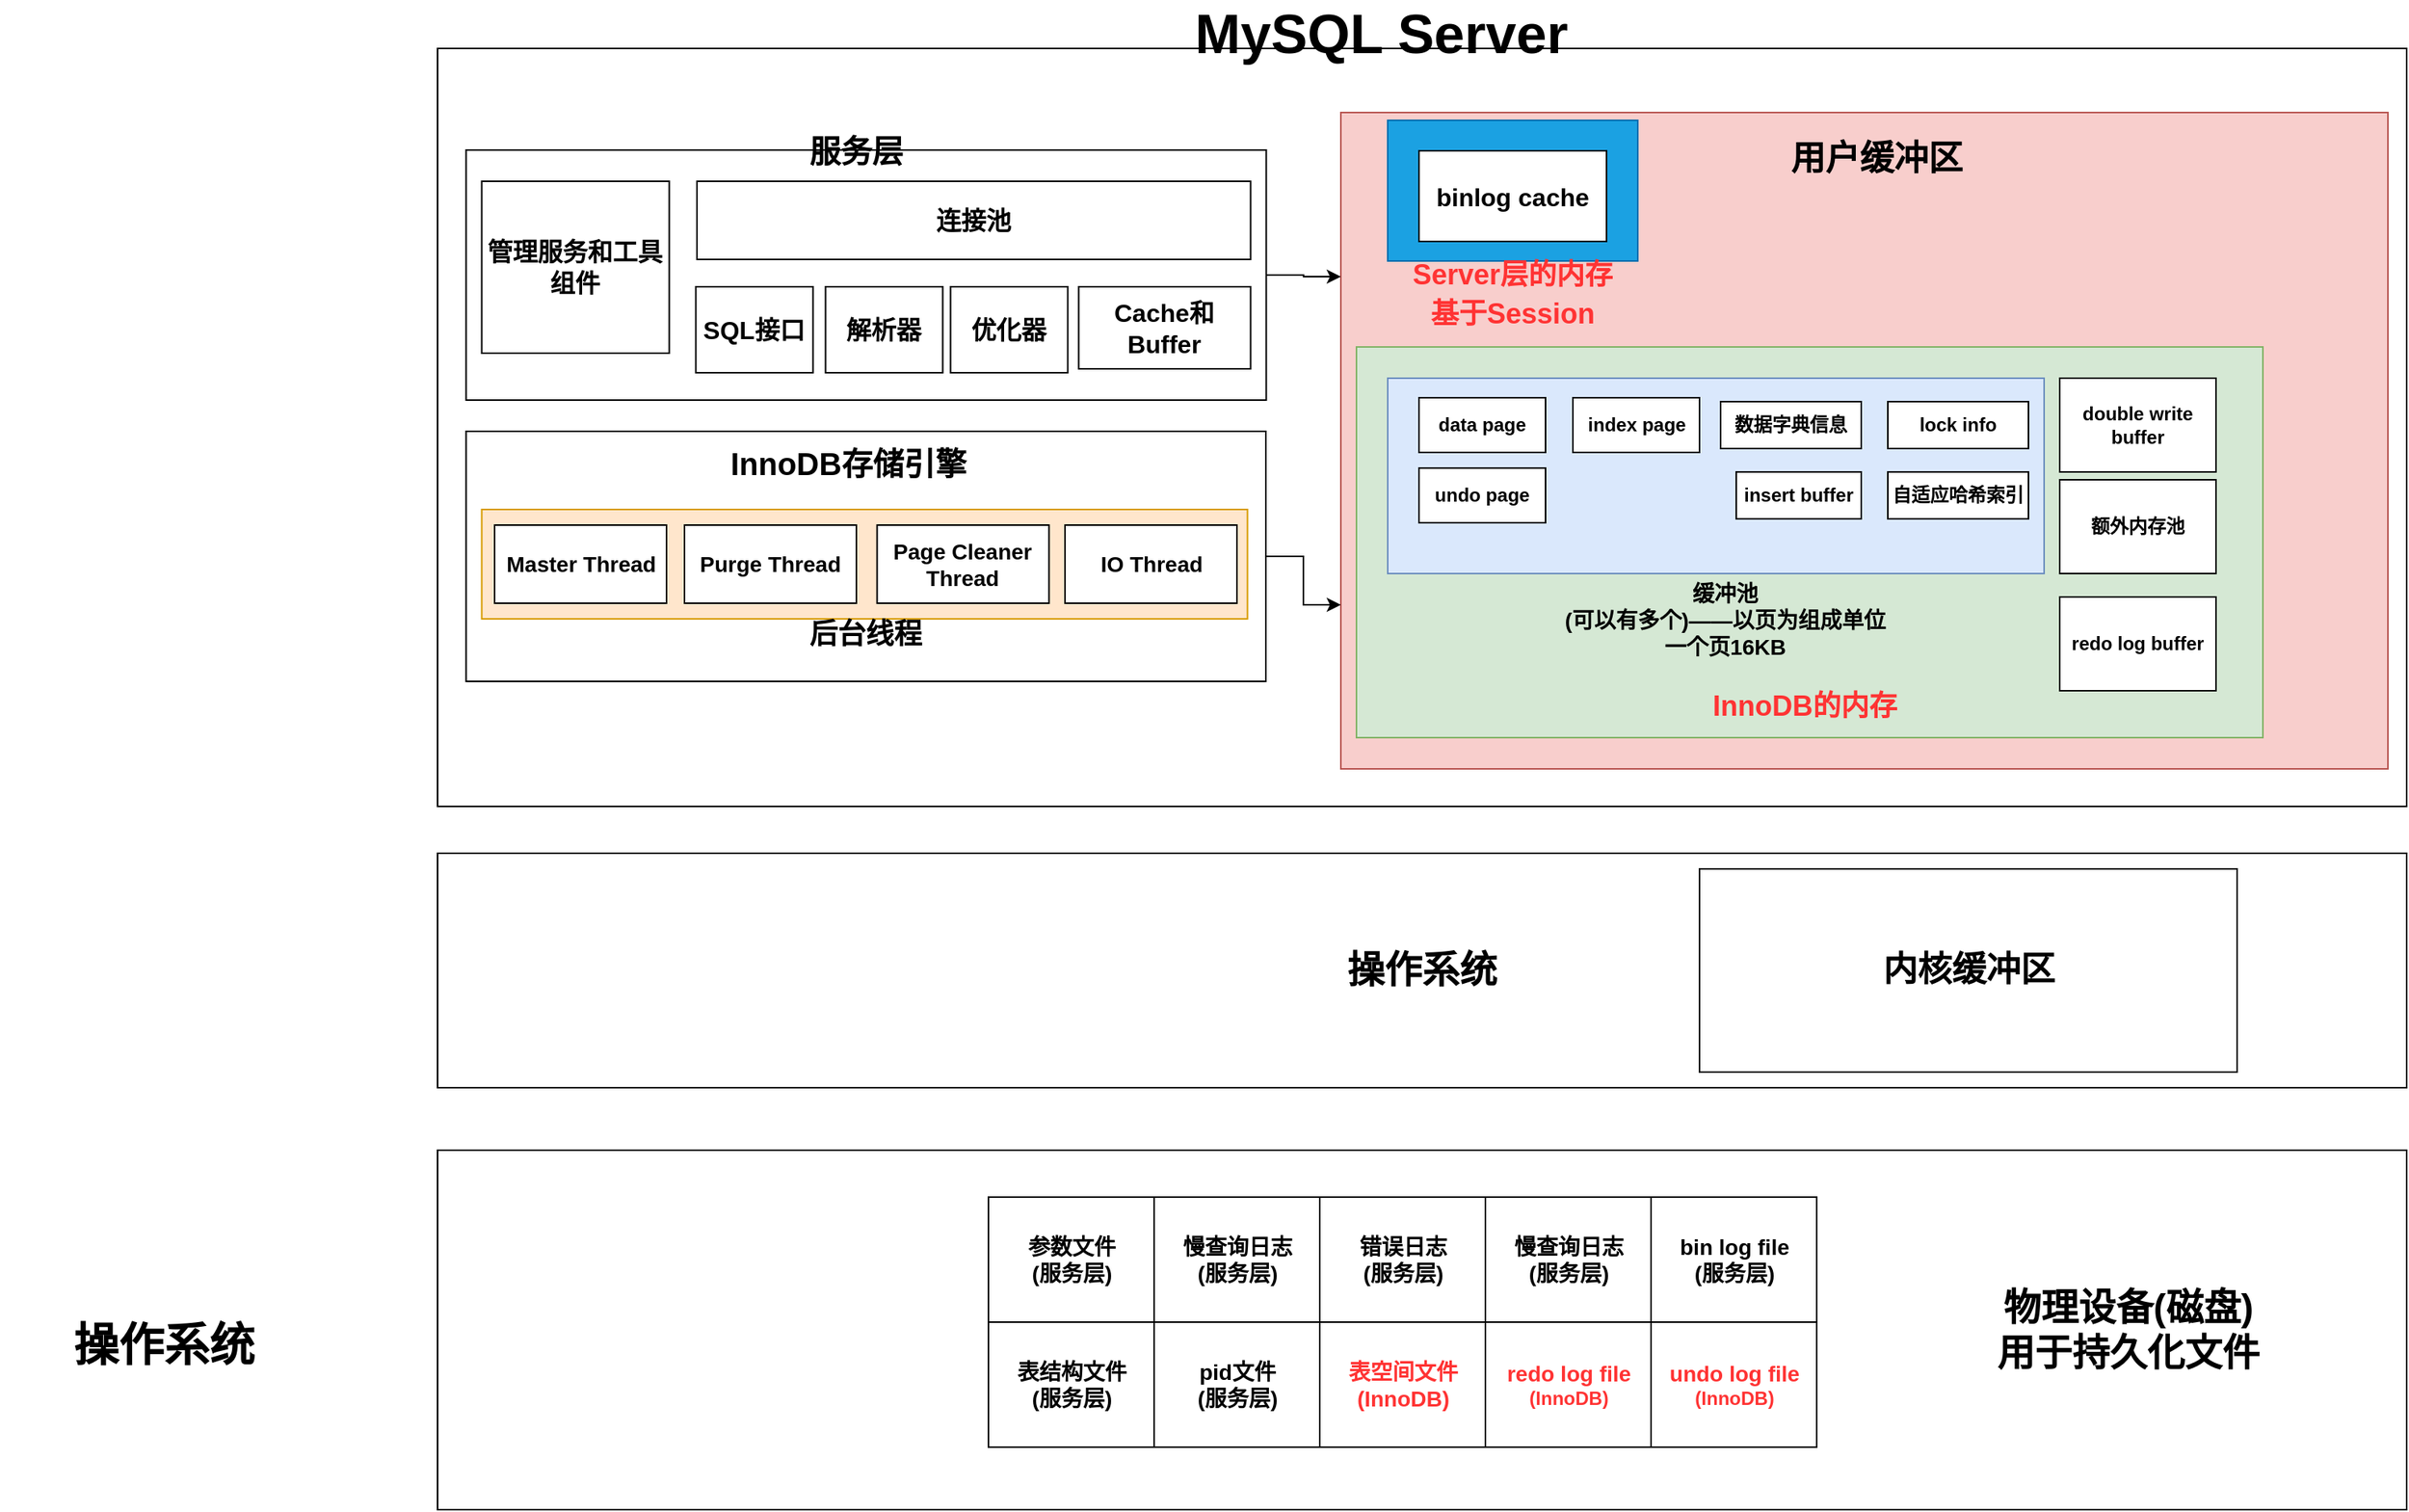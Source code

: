 <mxfile version="15.2.7" type="device"><diagram id="SiTWpB87YVs6ownXdObt" name="第 1 页"><mxGraphModel dx="2290" dy="2015" grid="1" gridSize="10" guides="1" tooltips="1" connect="1" arrows="1" fold="1" page="1" pageScale="1" pageWidth="827" pageHeight="1169" math="0" shadow="0"><root><mxCell id="0"/><mxCell id="1" parent="0"/><mxCell id="9n7dqyFYxwQQd_if7KjQ-64" value="" style="rounded=0;whiteSpace=wrap;html=1;" parent="1" vertex="1"><mxGeometry x="100" y="25" width="1260" height="485" as="geometry"/></mxCell><mxCell id="9n7dqyFYxwQQd_if7KjQ-1" value="" style="rounded=0;whiteSpace=wrap;html=1;fillColor=#f8cecc;strokeColor=#b85450;" parent="1" vertex="1"><mxGeometry x="678" y="66" width="670" height="420" as="geometry"/></mxCell><mxCell id="9n7dqyFYxwQQd_if7KjQ-3" value="" style="rounded=0;whiteSpace=wrap;html=1;fillColor=#d5e8d4;strokeColor=#82b366;" parent="1" vertex="1"><mxGeometry x="688" y="216" width="580" height="250" as="geometry"/></mxCell><mxCell id="9n7dqyFYxwQQd_if7KjQ-4" value="&lt;b&gt;&lt;font style=&quot;font-size: 18px&quot; color=&quot;#ff3333&quot;&gt;InnoDB的内存&lt;/font&gt;&lt;/b&gt;" style="text;html=1;strokeColor=none;fillColor=none;align=center;verticalAlign=middle;whiteSpace=wrap;rounded=0;" parent="1" vertex="1"><mxGeometry x="856.25" y="426" width="237.5" height="40" as="geometry"/></mxCell><mxCell id="9n7dqyFYxwQQd_if7KjQ-5" value="" style="rounded=0;whiteSpace=wrap;html=1;fillColor=#dae8fc;strokeColor=#6c8ebf;" parent="1" vertex="1"><mxGeometry x="708" y="236" width="420" height="125" as="geometry"/></mxCell><mxCell id="9n7dqyFYxwQQd_if7KjQ-6" value="&lt;b style=&quot;font-size: 14px&quot;&gt;缓冲池&lt;br&gt;(可以有多个)——以页为组成单位&lt;br&gt;一个页16KB&lt;br&gt;&lt;/b&gt;" style="text;html=1;strokeColor=none;fillColor=none;align=center;verticalAlign=middle;whiteSpace=wrap;rounded=0;" parent="1" vertex="1"><mxGeometry x="719.75" y="381" width="408.25" height="20" as="geometry"/></mxCell><mxCell id="9n7dqyFYxwQQd_if7KjQ-9" value="&lt;b&gt;insert buffer&lt;/b&gt;" style="rounded=0;whiteSpace=wrap;html=1;" parent="1" vertex="1"><mxGeometry x="931" y="296" width="80" height="30" as="geometry"/></mxCell><mxCell id="9n7dqyFYxwQQd_if7KjQ-10" value="&lt;b&gt;自适应哈希索引&lt;/b&gt;" style="rounded=0;whiteSpace=wrap;html=1;" parent="1" vertex="1"><mxGeometry x="1028" y="296" width="90" height="30" as="geometry"/></mxCell><mxCell id="9n7dqyFYxwQQd_if7KjQ-11" value="&lt;b&gt;数据字典信息&lt;/b&gt;" style="rounded=0;whiteSpace=wrap;html=1;" parent="1" vertex="1"><mxGeometry x="921" y="251" width="90" height="30" as="geometry"/></mxCell><mxCell id="9n7dqyFYxwQQd_if7KjQ-12" value="&lt;b&gt;lock info&lt;/b&gt;" style="rounded=0;whiteSpace=wrap;html=1;" parent="1" vertex="1"><mxGeometry x="1028" y="251" width="90" height="30" as="geometry"/></mxCell><mxCell id="9n7dqyFYxwQQd_if7KjQ-15" value="&lt;b&gt;redo log buffer&lt;/b&gt;" style="rounded=0;whiteSpace=wrap;html=1;" parent="1" vertex="1"><mxGeometry x="1138" y="376" width="100" height="60" as="geometry"/></mxCell><mxCell id="RQa0AuBgTr_3tGKOT2Xs-5" style="edgeStyle=orthogonalEdgeStyle;rounded=0;orthogonalLoop=1;jettySize=auto;html=1;exitX=1;exitY=0.5;exitDx=0;exitDy=0;entryX=0;entryY=0.75;entryDx=0;entryDy=0;" edge="1" parent="1" source="9n7dqyFYxwQQd_if7KjQ-21" target="9n7dqyFYxwQQd_if7KjQ-1"><mxGeometry relative="1" as="geometry"/></mxCell><mxCell id="9n7dqyFYxwQQd_if7KjQ-21" value="" style="rounded=0;whiteSpace=wrap;html=1;" parent="1" vertex="1"><mxGeometry x="118.25" y="270" width="511.75" height="160" as="geometry"/></mxCell><mxCell id="9n7dqyFYxwQQd_if7KjQ-22" value="&lt;b&gt;&lt;font style=&quot;font-size: 20px&quot;&gt;InnoDB存储引擎&lt;/font&gt;&lt;/b&gt;" style="text;html=1;strokeColor=none;fillColor=none;align=center;verticalAlign=middle;whiteSpace=wrap;rounded=0;" parent="1" vertex="1"><mxGeometry x="272.5" y="280" width="180" height="20" as="geometry"/></mxCell><mxCell id="9n7dqyFYxwQQd_if7KjQ-23" value="" style="rounded=0;whiteSpace=wrap;html=1;fillColor=#ffe6cc;strokeColor=#d79b00;" parent="1" vertex="1"><mxGeometry x="128.25" y="320" width="490" height="70" as="geometry"/></mxCell><mxCell id="9n7dqyFYxwQQd_if7KjQ-24" value="&lt;b&gt;&lt;font style=&quot;font-size: 18px&quot;&gt;后台线程&lt;/font&gt;&lt;/b&gt;" style="text;html=1;strokeColor=none;fillColor=none;align=center;verticalAlign=middle;whiteSpace=wrap;rounded=0;" parent="1" vertex="1"><mxGeometry x="284.25" y="390" width="180" height="20" as="geometry"/></mxCell><mxCell id="9n7dqyFYxwQQd_if7KjQ-25" value="&lt;b&gt;&lt;font style=&quot;font-size: 14px&quot;&gt;Master Thread&lt;/font&gt;&lt;/b&gt;" style="rounded=0;whiteSpace=wrap;html=1;" parent="1" vertex="1"><mxGeometry x="136.5" y="330" width="110" height="50" as="geometry"/></mxCell><mxCell id="9n7dqyFYxwQQd_if7KjQ-26" value="&lt;b&gt;&lt;font style=&quot;font-size: 14px&quot;&gt;IO Thread&lt;/font&gt;&lt;/b&gt;" style="rounded=0;whiteSpace=wrap;html=1;" parent="1" vertex="1"><mxGeometry x="501.5" y="330" width="110" height="50" as="geometry"/></mxCell><mxCell id="9n7dqyFYxwQQd_if7KjQ-27" value="&lt;b&gt;&lt;font style=&quot;font-size: 14px&quot;&gt;Purge Thread&lt;/font&gt;&lt;/b&gt;" style="rounded=0;whiteSpace=wrap;html=1;" parent="1" vertex="1"><mxGeometry x="258" y="330" width="110" height="50" as="geometry"/></mxCell><mxCell id="9n7dqyFYxwQQd_if7KjQ-28" value="&lt;b&gt;&lt;font style=&quot;font-size: 14px&quot;&gt;Page Cleaner Thread&lt;/font&gt;&lt;/b&gt;" style="rounded=0;whiteSpace=wrap;html=1;" parent="1" vertex="1"><mxGeometry x="381.25" y="330" width="110" height="50" as="geometry"/></mxCell><mxCell id="9n7dqyFYxwQQd_if7KjQ-29" value="&lt;b&gt;额外内存池&lt;/b&gt;" style="rounded=0;whiteSpace=wrap;html=1;" parent="1" vertex="1"><mxGeometry x="1138" y="301" width="100" height="60" as="geometry"/></mxCell><mxCell id="9n7dqyFYxwQQd_if7KjQ-35" value="&lt;b&gt;data page&lt;/b&gt;" style="rounded=0;whiteSpace=wrap;html=1;" parent="1" vertex="1"><mxGeometry x="728" y="248.5" width="81" height="35" as="geometry"/></mxCell><mxCell id="9n7dqyFYxwQQd_if7KjQ-36" value="&lt;b&gt;index page&lt;/b&gt;" style="rounded=0;whiteSpace=wrap;html=1;" parent="1" vertex="1"><mxGeometry x="826.5" y="248.5" width="81" height="35" as="geometry"/></mxCell><mxCell id="9n7dqyFYxwQQd_if7KjQ-39" value="&lt;b&gt;double write buffer&lt;/b&gt;" style="rounded=0;whiteSpace=wrap;html=1;" parent="1" vertex="1"><mxGeometry x="1138" y="236" width="100" height="60" as="geometry"/></mxCell><mxCell id="RQa0AuBgTr_3tGKOT2Xs-4" style="edgeStyle=orthogonalEdgeStyle;rounded=0;orthogonalLoop=1;jettySize=auto;html=1;exitX=1;exitY=0.5;exitDx=0;exitDy=0;entryX=0;entryY=0.25;entryDx=0;entryDy=0;" edge="1" parent="1" source="9n7dqyFYxwQQd_if7KjQ-53" target="9n7dqyFYxwQQd_if7KjQ-1"><mxGeometry relative="1" as="geometry"/></mxCell><mxCell id="9n7dqyFYxwQQd_if7KjQ-53" value="" style="rounded=0;whiteSpace=wrap;html=1;" parent="1" vertex="1"><mxGeometry x="118.25" y="90" width="512" height="160" as="geometry"/></mxCell><mxCell id="9n7dqyFYxwQQd_if7KjQ-54" value="&lt;b&gt;&lt;font style=&quot;font-size: 16px&quot;&gt;管理服务和工具组件&lt;/font&gt;&lt;/b&gt;" style="rounded=0;whiteSpace=wrap;html=1;" parent="1" vertex="1"><mxGeometry x="128.25" y="110" width="120" height="110" as="geometry"/></mxCell><mxCell id="9n7dqyFYxwQQd_if7KjQ-55" value="&lt;b&gt;&lt;font style=&quot;font-size: 16px&quot;&gt;连接池&lt;/font&gt;&lt;/b&gt;" style="rounded=0;whiteSpace=wrap;html=1;" parent="1" vertex="1"><mxGeometry x="266" y="110" width="354.25" height="50" as="geometry"/></mxCell><mxCell id="9n7dqyFYxwQQd_if7KjQ-56" value="&lt;b&gt;&lt;font style=&quot;font-size: 16px&quot;&gt;SQL接口&lt;/font&gt;&lt;/b&gt;" style="rounded=0;whiteSpace=wrap;html=1;" parent="1" vertex="1"><mxGeometry x="265.25" y="177.5" width="75" height="55" as="geometry"/></mxCell><mxCell id="9n7dqyFYxwQQd_if7KjQ-57" value="&lt;span style=&quot;font-size: 16px&quot;&gt;&lt;b&gt;解析器&lt;/b&gt;&lt;/span&gt;&lt;span style=&quot;color: rgba(0 , 0 , 0 , 0) ; font-family: monospace ; font-size: 0px&quot;&gt;%3CmxGraphModel%3E%3Croot%3E%3CmxCell%20id%3D%220%22%2F%3E%3CmxCell%20id%3D%221%22%20parent%3D%220%22%2F%3E%3CmxCell%20id%3D%222%22%20value%3D%22%26lt%3Bb%26gt%3B%26lt%3Bfont%20style%3D%26quot%3Bfont-size%3A%2016px%26quot%3B%26gt%3BSQL%E6%8E%A5%E5%8F%A3%26lt%3B%2Ffont%26gt%3B%26lt%3B%2Fb%26gt%3B%22%20style%3D%22rounded%3D0%3BwhiteSpace%3Dwrap%3Bhtml%3D1%3B%22%20vertex%3D%221%22%20parent%3D%221%22%3E%3CmxGeometry%20x%3D%22355%22%20y%3D%22195%22%20width%3D%2275%22%20height%3D%2255%22%20as%3D%22geometry%22%2F%3E%3C%2FmxCell%3E%3C%2Froot%3E%3C%2FmxGraphModel%3E&lt;/span&gt;" style="rounded=0;whiteSpace=wrap;html=1;" parent="1" vertex="1"><mxGeometry x="348.25" y="177.5" width="75" height="55" as="geometry"/></mxCell><mxCell id="9n7dqyFYxwQQd_if7KjQ-58" value="&lt;span style=&quot;font-size: 16px&quot;&gt;&lt;b&gt;优化器&lt;/b&gt;&lt;/span&gt;" style="rounded=0;whiteSpace=wrap;html=1;" parent="1" vertex="1"><mxGeometry x="428.25" y="177.5" width="75" height="55" as="geometry"/></mxCell><mxCell id="9n7dqyFYxwQQd_if7KjQ-59" value="&lt;span style=&quot;font-size: 16px&quot;&gt;&lt;b&gt;Cache和Buffer&lt;/b&gt;&lt;/span&gt;" style="rounded=0;whiteSpace=wrap;html=1;" parent="1" vertex="1"><mxGeometry x="510.25" y="177.5" width="110" height="52.5" as="geometry"/></mxCell><mxCell id="9n7dqyFYxwQQd_if7KjQ-61" value="&lt;span style=&quot;font-size: 20px&quot;&gt;&lt;b&gt;服务层&lt;/b&gt;&lt;/span&gt;" style="text;html=1;strokeColor=none;fillColor=none;align=center;verticalAlign=middle;whiteSpace=wrap;rounded=0;" parent="1" vertex="1"><mxGeometry x="278.25" y="80" width="180" height="20" as="geometry"/></mxCell><mxCell id="9n7dqyFYxwQQd_if7KjQ-63" value="&lt;font size=&quot;1&quot;&gt;&lt;b style=&quot;font-size: 29px&quot;&gt;操作系统&lt;/b&gt;&lt;/font&gt;" style="text;html=1;strokeColor=none;fillColor=none;align=center;verticalAlign=middle;whiteSpace=wrap;rounded=0;" parent="1" vertex="1"><mxGeometry x="-180" y="845" width="210" height="20" as="geometry"/></mxCell><mxCell id="9n7dqyFYxwQQd_if7KjQ-66" value="&lt;font size=&quot;1&quot;&gt;&lt;b style=&quot;font-size: 35px&quot;&gt;MySQL Server&lt;/b&gt;&lt;/font&gt;" style="text;html=1;strokeColor=none;fillColor=none;align=center;verticalAlign=middle;whiteSpace=wrap;rounded=0;" parent="1" vertex="1"><mxGeometry x="538.5" y="5" width="329.5" height="20" as="geometry"/></mxCell><mxCell id="sBCbykUGmm_uNsFRb7da-1" value="&lt;b&gt;undo page&lt;/b&gt;" style="rounded=0;whiteSpace=wrap;html=1;" parent="1" vertex="1"><mxGeometry x="728" y="293.5" width="81" height="35" as="geometry"/></mxCell><mxCell id="BmFBP2dIGUnCA6yk7xLz-1" value="" style="rounded=0;whiteSpace=wrap;html=1;fillColor=#1ba1e2;strokeColor=#006EAF;fontColor=#ffffff;" parent="1" vertex="1"><mxGeometry x="708" y="71" width="160" height="90" as="geometry"/></mxCell><mxCell id="BmFBP2dIGUnCA6yk7xLz-2" value="&lt;span style=&quot;font-size: 20px&quot;&gt;&lt;b style=&quot;font-size: 18px&quot;&gt;&lt;font color=&quot;#ff3333&quot; style=&quot;font-size: 18px&quot;&gt;Server层的内存&lt;br&gt;基于Session&lt;/font&gt;&lt;br&gt;&lt;/b&gt;&lt;/span&gt;" style="text;html=1;strokeColor=none;fillColor=none;align=center;verticalAlign=middle;whiteSpace=wrap;rounded=0;" parent="1" vertex="1"><mxGeometry x="703" y="171" width="170" height="20" as="geometry"/></mxCell><mxCell id="BmFBP2dIGUnCA6yk7xLz-3" value="&lt;b&gt;&lt;font style=&quot;font-size: 16px&quot;&gt;binlog cache&lt;/font&gt;&lt;/b&gt;" style="rounded=0;whiteSpace=wrap;html=1;" parent="1" vertex="1"><mxGeometry x="728" y="90.5" width="120" height="58" as="geometry"/></mxCell><mxCell id="RQa0AuBgTr_3tGKOT2Xs-1" value="&lt;b&gt;&lt;font style=&quot;font-size: 22px&quot;&gt;用户缓冲区&lt;/font&gt;&lt;/b&gt;" style="text;html=1;strokeColor=none;fillColor=none;align=center;verticalAlign=middle;whiteSpace=wrap;rounded=0;" vertex="1" parent="1"><mxGeometry x="931" y="86" width="180" height="20" as="geometry"/></mxCell><mxCell id="RQa0AuBgTr_3tGKOT2Xs-6" value="&lt;b&gt;&lt;font style=&quot;font-size: 24px&quot;&gt;操作系统&lt;/font&gt;&lt;/b&gt;" style="rounded=0;whiteSpace=wrap;html=1;" vertex="1" parent="1"><mxGeometry x="100" y="540" width="1260" height="150" as="geometry"/></mxCell><mxCell id="RQa0AuBgTr_3tGKOT2Xs-7" value="&lt;b&gt;&lt;font style=&quot;font-size: 22px&quot;&gt;内核缓冲区&lt;/font&gt;&lt;/b&gt;" style="rounded=0;whiteSpace=wrap;html=1;" vertex="1" parent="1"><mxGeometry x="907.5" y="550" width="344" height="130" as="geometry"/></mxCell><mxCell id="RQa0AuBgTr_3tGKOT2Xs-10" value="" style="rounded=0;whiteSpace=wrap;html=1;" vertex="1" parent="1"><mxGeometry x="100" y="730" width="1260" height="230" as="geometry"/></mxCell><mxCell id="RQa0AuBgTr_3tGKOT2Xs-11" value="&lt;b&gt;&lt;font style=&quot;font-size: 24px&quot;&gt;物理设备(磁盘)&lt;br&gt;用于持久化文件&lt;br&gt;&lt;/font&gt;&lt;/b&gt;" style="text;html=1;strokeColor=none;fillColor=none;align=center;verticalAlign=middle;whiteSpace=wrap;rounded=0;" vertex="1" parent="1"><mxGeometry x="1016" y="835" width="332" height="20" as="geometry"/></mxCell><mxCell id="9n7dqyFYxwQQd_if7KjQ-41" value="&lt;b style=&quot;font-size: 14px&quot;&gt;参数文件&lt;br&gt;(服务层)&lt;/b&gt;" style="rounded=0;whiteSpace=wrap;html=1;" parent="1" vertex="1"><mxGeometry x="452.5" y="760" width="106" height="80" as="geometry"/></mxCell><mxCell id="9n7dqyFYxwQQd_if7KjQ-42" value="&lt;b style=&quot;font-size: 14px&quot;&gt;慢查询日志&lt;br&gt;(服务层)&lt;/b&gt;" style="rounded=0;whiteSpace=wrap;html=1;" parent="1" vertex="1"><mxGeometry x="558.5" y="760" width="106" height="80" as="geometry"/></mxCell><mxCell id="9n7dqyFYxwQQd_if7KjQ-44" value="&lt;b style=&quot;font-size: 14px&quot;&gt;错误日志&lt;br&gt;(服务层)&lt;/b&gt;" style="rounded=0;whiteSpace=wrap;html=1;" parent="1" vertex="1"><mxGeometry x="664.5" y="760" width="106" height="80" as="geometry"/></mxCell><mxCell id="9n7dqyFYxwQQd_if7KjQ-45" value="&lt;b style=&quot;font-size: 14px&quot;&gt;慢查询日志&lt;br&gt;(服务层)&lt;/b&gt;" style="rounded=0;whiteSpace=wrap;html=1;" parent="1" vertex="1"><mxGeometry x="770.5" y="760" width="106" height="80" as="geometry"/></mxCell><mxCell id="9n7dqyFYxwQQd_if7KjQ-46" value="&lt;b style=&quot;font-size: 14px&quot;&gt;bin log file&lt;br&gt;(服务层)&lt;/b&gt;" style="rounded=0;whiteSpace=wrap;html=1;" parent="1" vertex="1"><mxGeometry x="876.5" y="760" width="106" height="80" as="geometry"/></mxCell><mxCell id="9n7dqyFYxwQQd_if7KjQ-47" value="&lt;b style=&quot;font-size: 14px&quot;&gt;表结构文件&lt;br&gt;(服务层)&lt;/b&gt;" style="rounded=0;whiteSpace=wrap;html=1;" parent="1" vertex="1"><mxGeometry x="452.5" y="840" width="106" height="80" as="geometry"/></mxCell><mxCell id="9n7dqyFYxwQQd_if7KjQ-48" value="&lt;b style=&quot;font-size: 14px&quot;&gt;pid文件&lt;br&gt;(服务层)&lt;/b&gt;" style="rounded=0;whiteSpace=wrap;html=1;" parent="1" vertex="1"><mxGeometry x="558.5" y="840" width="106" height="80" as="geometry"/></mxCell><mxCell id="9n7dqyFYxwQQd_if7KjQ-49" value="&lt;b style=&quot;font-size: 14px&quot;&gt;&lt;font color=&quot;#ff3333&quot;&gt;表空间文件&lt;br&gt;(InnoDB)&lt;/font&gt;&lt;br&gt;&lt;/b&gt;" style="rounded=0;whiteSpace=wrap;html=1;" parent="1" vertex="1"><mxGeometry x="664.5" y="840" width="106" height="80" as="geometry"/></mxCell><mxCell id="9n7dqyFYxwQQd_if7KjQ-50" value="&lt;b&gt;&lt;font color=&quot;#ff3333&quot;&gt;&lt;span style=&quot;font-size: 14px&quot;&gt;redo log file&lt;br&gt;&lt;/span&gt;(InnoDB)&lt;/font&gt;&lt;/b&gt;" style="rounded=0;whiteSpace=wrap;html=1;" parent="1" vertex="1"><mxGeometry x="770.5" y="840" width="106" height="80" as="geometry"/></mxCell><mxCell id="9n7dqyFYxwQQd_if7KjQ-51" value="&lt;font color=&quot;#ff3333&quot;&gt;&lt;b&gt;&lt;span style=&quot;font-size: 14px&quot;&gt;undo log file&lt;br&gt;&lt;/span&gt;(InnoDB)&lt;/b&gt;&lt;/font&gt;" style="rounded=0;whiteSpace=wrap;html=1;" parent="1" vertex="1"><mxGeometry x="876.5" y="840" width="106" height="80" as="geometry"/></mxCell></root></mxGraphModel></diagram></mxfile>
